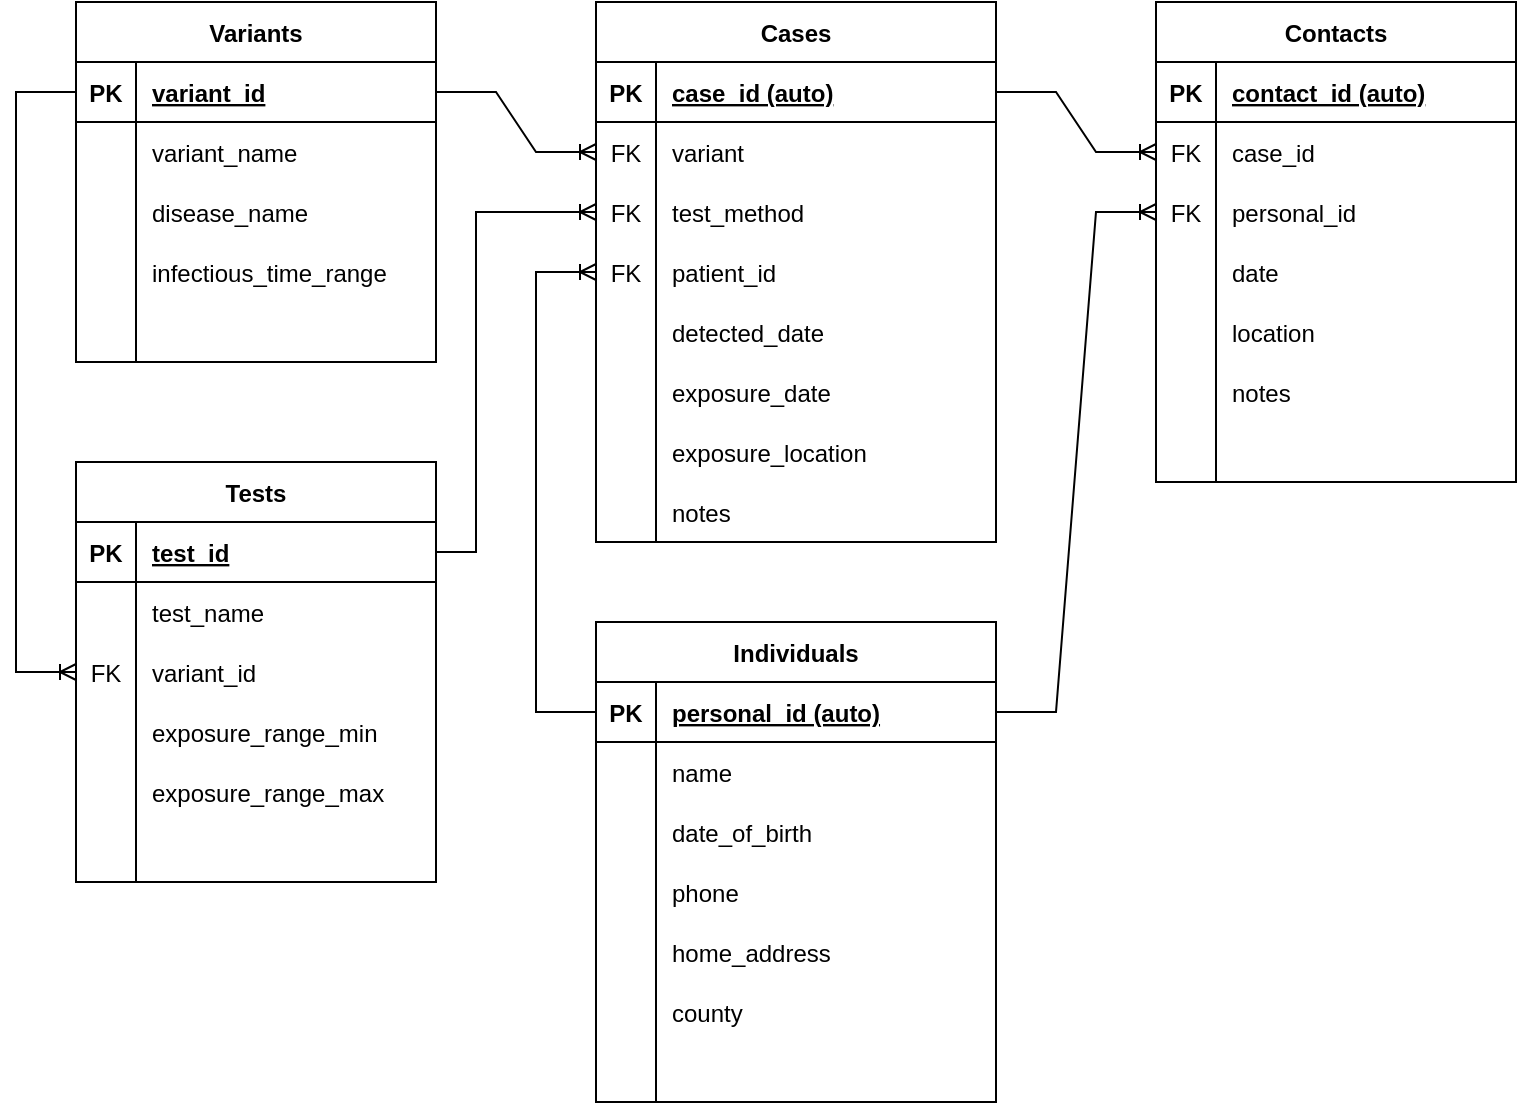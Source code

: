 <mxfile version="17.4.6" type="device"><diagram id="R2lEEEUBdFMjLlhIrx00" name="Page-1"><mxGraphModel dx="919" dy="1354" grid="1" gridSize="10" guides="1" tooltips="1" connect="1" arrows="1" fold="1" page="1" pageScale="1" pageWidth="850" pageHeight="1100" background="#FFFFFF" math="0" shadow="0" extFonts="Permanent Marker^https://fonts.googleapis.com/css?family=Permanent+Marker"><root><mxCell id="0"/><mxCell id="1" parent="0"/><mxCell id="CwUSUDPmSPgdfW9Sj2XW-3" value="Variants" style="shape=table;startSize=30;container=1;collapsible=1;childLayout=tableLayout;fixedRows=1;rowLines=0;fontStyle=1;align=center;resizeLast=1;" vertex="1" parent="1"><mxGeometry x="60" y="160" width="180" height="180" as="geometry"/></mxCell><mxCell id="CwUSUDPmSPgdfW9Sj2XW-4" value="" style="shape=tableRow;horizontal=0;startSize=0;swimlaneHead=0;swimlaneBody=0;fillColor=none;collapsible=0;dropTarget=0;points=[[0,0.5],[1,0.5]];portConstraint=eastwest;top=0;left=0;right=0;bottom=1;" vertex="1" parent="CwUSUDPmSPgdfW9Sj2XW-3"><mxGeometry y="30" width="180" height="30" as="geometry"/></mxCell><mxCell id="CwUSUDPmSPgdfW9Sj2XW-5" value="PK" style="shape=partialRectangle;connectable=0;fillColor=none;top=0;left=0;bottom=0;right=0;fontStyle=1;overflow=hidden;" vertex="1" parent="CwUSUDPmSPgdfW9Sj2XW-4"><mxGeometry width="30" height="30" as="geometry"><mxRectangle width="30" height="30" as="alternateBounds"/></mxGeometry></mxCell><mxCell id="CwUSUDPmSPgdfW9Sj2XW-6" value="variant_id" style="shape=partialRectangle;connectable=0;fillColor=none;top=0;left=0;bottom=0;right=0;align=left;spacingLeft=6;fontStyle=5;overflow=hidden;" vertex="1" parent="CwUSUDPmSPgdfW9Sj2XW-4"><mxGeometry x="30" width="150" height="30" as="geometry"><mxRectangle width="150" height="30" as="alternateBounds"/></mxGeometry></mxCell><mxCell id="CwUSUDPmSPgdfW9Sj2XW-7" value="" style="shape=tableRow;horizontal=0;startSize=0;swimlaneHead=0;swimlaneBody=0;fillColor=none;collapsible=0;dropTarget=0;points=[[0,0.5],[1,0.5]];portConstraint=eastwest;top=0;left=0;right=0;bottom=0;" vertex="1" parent="CwUSUDPmSPgdfW9Sj2XW-3"><mxGeometry y="60" width="180" height="30" as="geometry"/></mxCell><mxCell id="CwUSUDPmSPgdfW9Sj2XW-8" value="" style="shape=partialRectangle;connectable=0;fillColor=none;top=0;left=0;bottom=0;right=0;editable=1;overflow=hidden;" vertex="1" parent="CwUSUDPmSPgdfW9Sj2XW-7"><mxGeometry width="30" height="30" as="geometry"><mxRectangle width="30" height="30" as="alternateBounds"/></mxGeometry></mxCell><mxCell id="CwUSUDPmSPgdfW9Sj2XW-9" value="variant_name" style="shape=partialRectangle;connectable=0;fillColor=none;top=0;left=0;bottom=0;right=0;align=left;spacingLeft=6;overflow=hidden;" vertex="1" parent="CwUSUDPmSPgdfW9Sj2XW-7"><mxGeometry x="30" width="150" height="30" as="geometry"><mxRectangle width="150" height="30" as="alternateBounds"/></mxGeometry></mxCell><mxCell id="CwUSUDPmSPgdfW9Sj2XW-10" value="" style="shape=tableRow;horizontal=0;startSize=0;swimlaneHead=0;swimlaneBody=0;fillColor=none;collapsible=0;dropTarget=0;points=[[0,0.5],[1,0.5]];portConstraint=eastwest;top=0;left=0;right=0;bottom=0;" vertex="1" parent="CwUSUDPmSPgdfW9Sj2XW-3"><mxGeometry y="90" width="180" height="30" as="geometry"/></mxCell><mxCell id="CwUSUDPmSPgdfW9Sj2XW-11" value="" style="shape=partialRectangle;connectable=0;fillColor=none;top=0;left=0;bottom=0;right=0;editable=1;overflow=hidden;" vertex="1" parent="CwUSUDPmSPgdfW9Sj2XW-10"><mxGeometry width="30" height="30" as="geometry"><mxRectangle width="30" height="30" as="alternateBounds"/></mxGeometry></mxCell><mxCell id="CwUSUDPmSPgdfW9Sj2XW-12" value="disease_name" style="shape=partialRectangle;connectable=0;fillColor=none;top=0;left=0;bottom=0;right=0;align=left;spacingLeft=6;overflow=hidden;" vertex="1" parent="CwUSUDPmSPgdfW9Sj2XW-10"><mxGeometry x="30" width="150" height="30" as="geometry"><mxRectangle width="150" height="30" as="alternateBounds"/></mxGeometry></mxCell><mxCell id="CwUSUDPmSPgdfW9Sj2XW-13" value="" style="shape=tableRow;horizontal=0;startSize=0;swimlaneHead=0;swimlaneBody=0;fillColor=none;collapsible=0;dropTarget=0;points=[[0,0.5],[1,0.5]];portConstraint=eastwest;top=0;left=0;right=0;bottom=0;" vertex="1" parent="CwUSUDPmSPgdfW9Sj2XW-3"><mxGeometry y="120" width="180" height="30" as="geometry"/></mxCell><mxCell id="CwUSUDPmSPgdfW9Sj2XW-14" value="" style="shape=partialRectangle;connectable=0;fillColor=none;top=0;left=0;bottom=0;right=0;editable=1;overflow=hidden;" vertex="1" parent="CwUSUDPmSPgdfW9Sj2XW-13"><mxGeometry width="30" height="30" as="geometry"><mxRectangle width="30" height="30" as="alternateBounds"/></mxGeometry></mxCell><mxCell id="CwUSUDPmSPgdfW9Sj2XW-15" value="infectious_time_range" style="shape=partialRectangle;connectable=0;fillColor=none;top=0;left=0;bottom=0;right=0;align=left;spacingLeft=6;overflow=hidden;" vertex="1" parent="CwUSUDPmSPgdfW9Sj2XW-13"><mxGeometry x="30" width="150" height="30" as="geometry"><mxRectangle width="150" height="30" as="alternateBounds"/></mxGeometry></mxCell><mxCell id="CwUSUDPmSPgdfW9Sj2XW-19" style="shape=tableRow;horizontal=0;startSize=0;swimlaneHead=0;swimlaneBody=0;fillColor=none;collapsible=0;dropTarget=0;points=[[0,0.5],[1,0.5]];portConstraint=eastwest;top=0;left=0;right=0;bottom=0;" vertex="1" parent="CwUSUDPmSPgdfW9Sj2XW-3"><mxGeometry y="150" width="180" height="30" as="geometry"/></mxCell><mxCell id="CwUSUDPmSPgdfW9Sj2XW-20" style="shape=partialRectangle;connectable=0;fillColor=none;top=0;left=0;bottom=0;right=0;editable=1;overflow=hidden;" vertex="1" parent="CwUSUDPmSPgdfW9Sj2XW-19"><mxGeometry width="30" height="30" as="geometry"><mxRectangle width="30" height="30" as="alternateBounds"/></mxGeometry></mxCell><mxCell id="CwUSUDPmSPgdfW9Sj2XW-21" style="shape=partialRectangle;connectable=0;fillColor=none;top=0;left=0;bottom=0;right=0;align=left;spacingLeft=6;overflow=hidden;" vertex="1" parent="CwUSUDPmSPgdfW9Sj2XW-19"><mxGeometry x="30" width="150" height="30" as="geometry"><mxRectangle width="150" height="30" as="alternateBounds"/></mxGeometry></mxCell><mxCell id="CwUSUDPmSPgdfW9Sj2XW-22" value="Tests" style="shape=table;startSize=30;container=1;collapsible=1;childLayout=tableLayout;fixedRows=1;rowLines=0;fontStyle=1;align=center;resizeLast=1;" vertex="1" parent="1"><mxGeometry x="60" y="390" width="180" height="210" as="geometry"/></mxCell><mxCell id="CwUSUDPmSPgdfW9Sj2XW-23" value="" style="shape=tableRow;horizontal=0;startSize=0;swimlaneHead=0;swimlaneBody=0;fillColor=none;collapsible=0;dropTarget=0;points=[[0,0.5],[1,0.5]];portConstraint=eastwest;top=0;left=0;right=0;bottom=1;" vertex="1" parent="CwUSUDPmSPgdfW9Sj2XW-22"><mxGeometry y="30" width="180" height="30" as="geometry"/></mxCell><mxCell id="CwUSUDPmSPgdfW9Sj2XW-24" value="PK" style="shape=partialRectangle;connectable=0;fillColor=none;top=0;left=0;bottom=0;right=0;fontStyle=1;overflow=hidden;" vertex="1" parent="CwUSUDPmSPgdfW9Sj2XW-23"><mxGeometry width="30" height="30" as="geometry"><mxRectangle width="30" height="30" as="alternateBounds"/></mxGeometry></mxCell><mxCell id="CwUSUDPmSPgdfW9Sj2XW-25" value="test_id" style="shape=partialRectangle;connectable=0;fillColor=none;top=0;left=0;bottom=0;right=0;align=left;spacingLeft=6;fontStyle=5;overflow=hidden;" vertex="1" parent="CwUSUDPmSPgdfW9Sj2XW-23"><mxGeometry x="30" width="150" height="30" as="geometry"><mxRectangle width="150" height="30" as="alternateBounds"/></mxGeometry></mxCell><mxCell id="CwUSUDPmSPgdfW9Sj2XW-26" value="" style="shape=tableRow;horizontal=0;startSize=0;swimlaneHead=0;swimlaneBody=0;fillColor=none;collapsible=0;dropTarget=0;points=[[0,0.5],[1,0.5]];portConstraint=eastwest;top=0;left=0;right=0;bottom=0;" vertex="1" parent="CwUSUDPmSPgdfW9Sj2XW-22"><mxGeometry y="60" width="180" height="30" as="geometry"/></mxCell><mxCell id="CwUSUDPmSPgdfW9Sj2XW-27" value="" style="shape=partialRectangle;connectable=0;fillColor=none;top=0;left=0;bottom=0;right=0;editable=1;overflow=hidden;" vertex="1" parent="CwUSUDPmSPgdfW9Sj2XW-26"><mxGeometry width="30" height="30" as="geometry"><mxRectangle width="30" height="30" as="alternateBounds"/></mxGeometry></mxCell><mxCell id="CwUSUDPmSPgdfW9Sj2XW-28" value="test_name" style="shape=partialRectangle;connectable=0;fillColor=none;top=0;left=0;bottom=0;right=0;align=left;spacingLeft=6;overflow=hidden;" vertex="1" parent="CwUSUDPmSPgdfW9Sj2XW-26"><mxGeometry x="30" width="150" height="30" as="geometry"><mxRectangle width="150" height="30" as="alternateBounds"/></mxGeometry></mxCell><mxCell id="CwUSUDPmSPgdfW9Sj2XW-29" value="" style="shape=tableRow;horizontal=0;startSize=0;swimlaneHead=0;swimlaneBody=0;fillColor=none;collapsible=0;dropTarget=0;points=[[0,0.5],[1,0.5]];portConstraint=eastwest;top=0;left=0;right=0;bottom=0;" vertex="1" parent="CwUSUDPmSPgdfW9Sj2XW-22"><mxGeometry y="90" width="180" height="30" as="geometry"/></mxCell><mxCell id="CwUSUDPmSPgdfW9Sj2XW-30" value="FK" style="shape=partialRectangle;connectable=0;fillColor=none;top=0;left=0;bottom=0;right=0;editable=1;overflow=hidden;" vertex="1" parent="CwUSUDPmSPgdfW9Sj2XW-29"><mxGeometry width="30" height="30" as="geometry"><mxRectangle width="30" height="30" as="alternateBounds"/></mxGeometry></mxCell><mxCell id="CwUSUDPmSPgdfW9Sj2XW-31" value="variant_id" style="shape=partialRectangle;connectable=0;fillColor=none;top=0;left=0;bottom=0;right=0;align=left;spacingLeft=6;overflow=hidden;" vertex="1" parent="CwUSUDPmSPgdfW9Sj2XW-29"><mxGeometry x="30" width="150" height="30" as="geometry"><mxRectangle width="150" height="30" as="alternateBounds"/></mxGeometry></mxCell><mxCell id="CwUSUDPmSPgdfW9Sj2XW-32" value="" style="shape=tableRow;horizontal=0;startSize=0;swimlaneHead=0;swimlaneBody=0;fillColor=none;collapsible=0;dropTarget=0;points=[[0,0.5],[1,0.5]];portConstraint=eastwest;top=0;left=0;right=0;bottom=0;" vertex="1" parent="CwUSUDPmSPgdfW9Sj2XW-22"><mxGeometry y="120" width="180" height="30" as="geometry"/></mxCell><mxCell id="CwUSUDPmSPgdfW9Sj2XW-33" value="" style="shape=partialRectangle;connectable=0;fillColor=none;top=0;left=0;bottom=0;right=0;editable=1;overflow=hidden;" vertex="1" parent="CwUSUDPmSPgdfW9Sj2XW-32"><mxGeometry width="30" height="30" as="geometry"><mxRectangle width="30" height="30" as="alternateBounds"/></mxGeometry></mxCell><mxCell id="CwUSUDPmSPgdfW9Sj2XW-34" value="exposure_range_min" style="shape=partialRectangle;connectable=0;fillColor=none;top=0;left=0;bottom=0;right=0;align=left;spacingLeft=6;overflow=hidden;" vertex="1" parent="CwUSUDPmSPgdfW9Sj2XW-32"><mxGeometry x="30" width="150" height="30" as="geometry"><mxRectangle width="150" height="30" as="alternateBounds"/></mxGeometry></mxCell><mxCell id="CwUSUDPmSPgdfW9Sj2XW-38" style="shape=tableRow;horizontal=0;startSize=0;swimlaneHead=0;swimlaneBody=0;fillColor=none;collapsible=0;dropTarget=0;points=[[0,0.5],[1,0.5]];portConstraint=eastwest;top=0;left=0;right=0;bottom=0;" vertex="1" parent="CwUSUDPmSPgdfW9Sj2XW-22"><mxGeometry y="150" width="180" height="30" as="geometry"/></mxCell><mxCell id="CwUSUDPmSPgdfW9Sj2XW-39" style="shape=partialRectangle;connectable=0;fillColor=none;top=0;left=0;bottom=0;right=0;editable=1;overflow=hidden;" vertex="1" parent="CwUSUDPmSPgdfW9Sj2XW-38"><mxGeometry width="30" height="30" as="geometry"><mxRectangle width="30" height="30" as="alternateBounds"/></mxGeometry></mxCell><mxCell id="CwUSUDPmSPgdfW9Sj2XW-40" value="exposure_range_max" style="shape=partialRectangle;connectable=0;fillColor=none;top=0;left=0;bottom=0;right=0;align=left;spacingLeft=6;overflow=hidden;" vertex="1" parent="CwUSUDPmSPgdfW9Sj2XW-38"><mxGeometry x="30" width="150" height="30" as="geometry"><mxRectangle width="150" height="30" as="alternateBounds"/></mxGeometry></mxCell><mxCell id="CwUSUDPmSPgdfW9Sj2XW-35" style="shape=tableRow;horizontal=0;startSize=0;swimlaneHead=0;swimlaneBody=0;fillColor=none;collapsible=0;dropTarget=0;points=[[0,0.5],[1,0.5]];portConstraint=eastwest;top=0;left=0;right=0;bottom=0;" vertex="1" parent="CwUSUDPmSPgdfW9Sj2XW-22"><mxGeometry y="180" width="180" height="30" as="geometry"/></mxCell><mxCell id="CwUSUDPmSPgdfW9Sj2XW-36" style="shape=partialRectangle;connectable=0;fillColor=none;top=0;left=0;bottom=0;right=0;editable=1;overflow=hidden;" vertex="1" parent="CwUSUDPmSPgdfW9Sj2XW-35"><mxGeometry width="30" height="30" as="geometry"><mxRectangle width="30" height="30" as="alternateBounds"/></mxGeometry></mxCell><mxCell id="CwUSUDPmSPgdfW9Sj2XW-37" style="shape=partialRectangle;connectable=0;fillColor=none;top=0;left=0;bottom=0;right=0;align=left;spacingLeft=6;overflow=hidden;" vertex="1" parent="CwUSUDPmSPgdfW9Sj2XW-35"><mxGeometry x="30" width="150" height="30" as="geometry"><mxRectangle width="150" height="30" as="alternateBounds"/></mxGeometry></mxCell><mxCell id="CwUSUDPmSPgdfW9Sj2XW-41" value="Cases" style="shape=table;startSize=30;container=1;collapsible=1;childLayout=tableLayout;fixedRows=1;rowLines=0;fontStyle=1;align=center;resizeLast=1;" vertex="1" parent="1"><mxGeometry x="320" y="160" width="200" height="270" as="geometry"/></mxCell><mxCell id="CwUSUDPmSPgdfW9Sj2XW-42" value="" style="shape=tableRow;horizontal=0;startSize=0;swimlaneHead=0;swimlaneBody=0;fillColor=none;collapsible=0;dropTarget=0;points=[[0,0.5],[1,0.5]];portConstraint=eastwest;top=0;left=0;right=0;bottom=1;" vertex="1" parent="CwUSUDPmSPgdfW9Sj2XW-41"><mxGeometry y="30" width="200" height="30" as="geometry"/></mxCell><mxCell id="CwUSUDPmSPgdfW9Sj2XW-43" value="PK" style="shape=partialRectangle;connectable=0;fillColor=none;top=0;left=0;bottom=0;right=0;fontStyle=1;overflow=hidden;" vertex="1" parent="CwUSUDPmSPgdfW9Sj2XW-42"><mxGeometry width="30" height="30" as="geometry"><mxRectangle width="30" height="30" as="alternateBounds"/></mxGeometry></mxCell><mxCell id="CwUSUDPmSPgdfW9Sj2XW-44" value="case_id (auto)" style="shape=partialRectangle;connectable=0;fillColor=none;top=0;left=0;bottom=0;right=0;align=left;spacingLeft=6;fontStyle=5;overflow=hidden;" vertex="1" parent="CwUSUDPmSPgdfW9Sj2XW-42"><mxGeometry x="30" width="170" height="30" as="geometry"><mxRectangle width="170" height="30" as="alternateBounds"/></mxGeometry></mxCell><mxCell id="CwUSUDPmSPgdfW9Sj2XW-45" value="" style="shape=tableRow;horizontal=0;startSize=0;swimlaneHead=0;swimlaneBody=0;fillColor=none;collapsible=0;dropTarget=0;points=[[0,0.5],[1,0.5]];portConstraint=eastwest;top=0;left=0;right=0;bottom=0;" vertex="1" parent="CwUSUDPmSPgdfW9Sj2XW-41"><mxGeometry y="60" width="200" height="30" as="geometry"/></mxCell><mxCell id="CwUSUDPmSPgdfW9Sj2XW-46" value="FK" style="shape=partialRectangle;connectable=0;fillColor=none;top=0;left=0;bottom=0;right=0;editable=1;overflow=hidden;" vertex="1" parent="CwUSUDPmSPgdfW9Sj2XW-45"><mxGeometry width="30" height="30" as="geometry"><mxRectangle width="30" height="30" as="alternateBounds"/></mxGeometry></mxCell><mxCell id="CwUSUDPmSPgdfW9Sj2XW-47" value="variant" style="shape=partialRectangle;connectable=0;fillColor=none;top=0;left=0;bottom=0;right=0;align=left;spacingLeft=6;overflow=hidden;" vertex="1" parent="CwUSUDPmSPgdfW9Sj2XW-45"><mxGeometry x="30" width="170" height="30" as="geometry"><mxRectangle width="170" height="30" as="alternateBounds"/></mxGeometry></mxCell><mxCell id="CwUSUDPmSPgdfW9Sj2XW-48" value="" style="shape=tableRow;horizontal=0;startSize=0;swimlaneHead=0;swimlaneBody=0;fillColor=none;collapsible=0;dropTarget=0;points=[[0,0.5],[1,0.5]];portConstraint=eastwest;top=0;left=0;right=0;bottom=0;" vertex="1" parent="CwUSUDPmSPgdfW9Sj2XW-41"><mxGeometry y="90" width="200" height="30" as="geometry"/></mxCell><mxCell id="CwUSUDPmSPgdfW9Sj2XW-49" value="FK" style="shape=partialRectangle;connectable=0;fillColor=none;top=0;left=0;bottom=0;right=0;editable=1;overflow=hidden;" vertex="1" parent="CwUSUDPmSPgdfW9Sj2XW-48"><mxGeometry width="30" height="30" as="geometry"><mxRectangle width="30" height="30" as="alternateBounds"/></mxGeometry></mxCell><mxCell id="CwUSUDPmSPgdfW9Sj2XW-50" value="test_method" style="shape=partialRectangle;connectable=0;fillColor=none;top=0;left=0;bottom=0;right=0;align=left;spacingLeft=6;overflow=hidden;" vertex="1" parent="CwUSUDPmSPgdfW9Sj2XW-48"><mxGeometry x="30" width="170" height="30" as="geometry"><mxRectangle width="170" height="30" as="alternateBounds"/></mxGeometry></mxCell><mxCell id="CwUSUDPmSPgdfW9Sj2XW-51" value="" style="shape=tableRow;horizontal=0;startSize=0;swimlaneHead=0;swimlaneBody=0;fillColor=none;collapsible=0;dropTarget=0;points=[[0,0.5],[1,0.5]];portConstraint=eastwest;top=0;left=0;right=0;bottom=0;" vertex="1" parent="CwUSUDPmSPgdfW9Sj2XW-41"><mxGeometry y="120" width="200" height="30" as="geometry"/></mxCell><mxCell id="CwUSUDPmSPgdfW9Sj2XW-52" value="FK" style="shape=partialRectangle;connectable=0;fillColor=none;top=0;left=0;bottom=0;right=0;editable=1;overflow=hidden;" vertex="1" parent="CwUSUDPmSPgdfW9Sj2XW-51"><mxGeometry width="30" height="30" as="geometry"><mxRectangle width="30" height="30" as="alternateBounds"/></mxGeometry></mxCell><mxCell id="CwUSUDPmSPgdfW9Sj2XW-53" value="patient_id" style="shape=partialRectangle;connectable=0;fillColor=none;top=0;left=0;bottom=0;right=0;align=left;spacingLeft=6;overflow=hidden;" vertex="1" parent="CwUSUDPmSPgdfW9Sj2XW-51"><mxGeometry x="30" width="170" height="30" as="geometry"><mxRectangle width="170" height="30" as="alternateBounds"/></mxGeometry></mxCell><mxCell id="CwUSUDPmSPgdfW9Sj2XW-69" style="shape=tableRow;horizontal=0;startSize=0;swimlaneHead=0;swimlaneBody=0;fillColor=none;collapsible=0;dropTarget=0;points=[[0,0.5],[1,0.5]];portConstraint=eastwest;top=0;left=0;right=0;bottom=0;" vertex="1" parent="CwUSUDPmSPgdfW9Sj2XW-41"><mxGeometry y="150" width="200" height="30" as="geometry"/></mxCell><mxCell id="CwUSUDPmSPgdfW9Sj2XW-70" style="shape=partialRectangle;connectable=0;fillColor=none;top=0;left=0;bottom=0;right=0;editable=1;overflow=hidden;" vertex="1" parent="CwUSUDPmSPgdfW9Sj2XW-69"><mxGeometry width="30" height="30" as="geometry"><mxRectangle width="30" height="30" as="alternateBounds"/></mxGeometry></mxCell><mxCell id="CwUSUDPmSPgdfW9Sj2XW-71" value="detected_date" style="shape=partialRectangle;connectable=0;fillColor=none;top=0;left=0;bottom=0;right=0;align=left;spacingLeft=6;overflow=hidden;" vertex="1" parent="CwUSUDPmSPgdfW9Sj2XW-69"><mxGeometry x="30" width="170" height="30" as="geometry"><mxRectangle width="170" height="30" as="alternateBounds"/></mxGeometry></mxCell><mxCell id="CwUSUDPmSPgdfW9Sj2XW-66" style="shape=tableRow;horizontal=0;startSize=0;swimlaneHead=0;swimlaneBody=0;fillColor=none;collapsible=0;dropTarget=0;points=[[0,0.5],[1,0.5]];portConstraint=eastwest;top=0;left=0;right=0;bottom=0;" vertex="1" parent="CwUSUDPmSPgdfW9Sj2XW-41"><mxGeometry y="180" width="200" height="30" as="geometry"/></mxCell><mxCell id="CwUSUDPmSPgdfW9Sj2XW-67" style="shape=partialRectangle;connectable=0;fillColor=none;top=0;left=0;bottom=0;right=0;editable=1;overflow=hidden;" vertex="1" parent="CwUSUDPmSPgdfW9Sj2XW-66"><mxGeometry width="30" height="30" as="geometry"><mxRectangle width="30" height="30" as="alternateBounds"/></mxGeometry></mxCell><mxCell id="CwUSUDPmSPgdfW9Sj2XW-68" value="exposure_date" style="shape=partialRectangle;connectable=0;fillColor=none;top=0;left=0;bottom=0;right=0;align=left;spacingLeft=6;overflow=hidden;" vertex="1" parent="CwUSUDPmSPgdfW9Sj2XW-66"><mxGeometry x="30" width="170" height="30" as="geometry"><mxRectangle width="170" height="30" as="alternateBounds"/></mxGeometry></mxCell><mxCell id="CwUSUDPmSPgdfW9Sj2XW-63" style="shape=tableRow;horizontal=0;startSize=0;swimlaneHead=0;swimlaneBody=0;fillColor=none;collapsible=0;dropTarget=0;points=[[0,0.5],[1,0.5]];portConstraint=eastwest;top=0;left=0;right=0;bottom=0;" vertex="1" parent="CwUSUDPmSPgdfW9Sj2XW-41"><mxGeometry y="210" width="200" height="30" as="geometry"/></mxCell><mxCell id="CwUSUDPmSPgdfW9Sj2XW-64" style="shape=partialRectangle;connectable=0;fillColor=none;top=0;left=0;bottom=0;right=0;editable=1;overflow=hidden;" vertex="1" parent="CwUSUDPmSPgdfW9Sj2XW-63"><mxGeometry width="30" height="30" as="geometry"><mxRectangle width="30" height="30" as="alternateBounds"/></mxGeometry></mxCell><mxCell id="CwUSUDPmSPgdfW9Sj2XW-65" value="exposure_location" style="shape=partialRectangle;connectable=0;fillColor=none;top=0;left=0;bottom=0;right=0;align=left;spacingLeft=6;overflow=hidden;" vertex="1" parent="CwUSUDPmSPgdfW9Sj2XW-63"><mxGeometry x="30" width="170" height="30" as="geometry"><mxRectangle width="170" height="30" as="alternateBounds"/></mxGeometry></mxCell><mxCell id="CwUSUDPmSPgdfW9Sj2XW-60" style="shape=tableRow;horizontal=0;startSize=0;swimlaneHead=0;swimlaneBody=0;fillColor=none;collapsible=0;dropTarget=0;points=[[0,0.5],[1,0.5]];portConstraint=eastwest;top=0;left=0;right=0;bottom=0;" vertex="1" parent="CwUSUDPmSPgdfW9Sj2XW-41"><mxGeometry y="240" width="200" height="30" as="geometry"/></mxCell><mxCell id="CwUSUDPmSPgdfW9Sj2XW-61" style="shape=partialRectangle;connectable=0;fillColor=none;top=0;left=0;bottom=0;right=0;editable=1;overflow=hidden;" vertex="1" parent="CwUSUDPmSPgdfW9Sj2XW-60"><mxGeometry width="30" height="30" as="geometry"><mxRectangle width="30" height="30" as="alternateBounds"/></mxGeometry></mxCell><mxCell id="CwUSUDPmSPgdfW9Sj2XW-62" value="notes" style="shape=partialRectangle;connectable=0;fillColor=none;top=0;left=0;bottom=0;right=0;align=left;spacingLeft=6;overflow=hidden;" vertex="1" parent="CwUSUDPmSPgdfW9Sj2XW-60"><mxGeometry x="30" width="170" height="30" as="geometry"><mxRectangle width="170" height="30" as="alternateBounds"/></mxGeometry></mxCell><mxCell id="CwUSUDPmSPgdfW9Sj2XW-85" value="Individuals" style="shape=table;startSize=30;container=1;collapsible=1;childLayout=tableLayout;fixedRows=1;rowLines=0;fontStyle=1;align=center;resizeLast=1;" vertex="1" parent="1"><mxGeometry x="320" y="470" width="200" height="240" as="geometry"/></mxCell><mxCell id="CwUSUDPmSPgdfW9Sj2XW-86" value="" style="shape=tableRow;horizontal=0;startSize=0;swimlaneHead=0;swimlaneBody=0;fillColor=none;collapsible=0;dropTarget=0;points=[[0,0.5],[1,0.5]];portConstraint=eastwest;top=0;left=0;right=0;bottom=1;" vertex="1" parent="CwUSUDPmSPgdfW9Sj2XW-85"><mxGeometry y="30" width="200" height="30" as="geometry"/></mxCell><mxCell id="CwUSUDPmSPgdfW9Sj2XW-87" value="PK" style="shape=partialRectangle;connectable=0;fillColor=none;top=0;left=0;bottom=0;right=0;fontStyle=1;overflow=hidden;" vertex="1" parent="CwUSUDPmSPgdfW9Sj2XW-86"><mxGeometry width="30" height="30" as="geometry"><mxRectangle width="30" height="30" as="alternateBounds"/></mxGeometry></mxCell><mxCell id="CwUSUDPmSPgdfW9Sj2XW-88" value="personal_id (auto)" style="shape=partialRectangle;connectable=0;fillColor=none;top=0;left=0;bottom=0;right=0;align=left;spacingLeft=6;fontStyle=5;overflow=hidden;" vertex="1" parent="CwUSUDPmSPgdfW9Sj2XW-86"><mxGeometry x="30" width="170" height="30" as="geometry"><mxRectangle width="170" height="30" as="alternateBounds"/></mxGeometry></mxCell><mxCell id="CwUSUDPmSPgdfW9Sj2XW-89" value="" style="shape=tableRow;horizontal=0;startSize=0;swimlaneHead=0;swimlaneBody=0;fillColor=none;collapsible=0;dropTarget=0;points=[[0,0.5],[1,0.5]];portConstraint=eastwest;top=0;left=0;right=0;bottom=0;" vertex="1" parent="CwUSUDPmSPgdfW9Sj2XW-85"><mxGeometry y="60" width="200" height="30" as="geometry"/></mxCell><mxCell id="CwUSUDPmSPgdfW9Sj2XW-90" value="" style="shape=partialRectangle;connectable=0;fillColor=none;top=0;left=0;bottom=0;right=0;editable=1;overflow=hidden;" vertex="1" parent="CwUSUDPmSPgdfW9Sj2XW-89"><mxGeometry width="30" height="30" as="geometry"><mxRectangle width="30" height="30" as="alternateBounds"/></mxGeometry></mxCell><mxCell id="CwUSUDPmSPgdfW9Sj2XW-91" value="name" style="shape=partialRectangle;connectable=0;fillColor=none;top=0;left=0;bottom=0;right=0;align=left;spacingLeft=6;overflow=hidden;" vertex="1" parent="CwUSUDPmSPgdfW9Sj2XW-89"><mxGeometry x="30" width="170" height="30" as="geometry"><mxRectangle width="170" height="30" as="alternateBounds"/></mxGeometry></mxCell><mxCell id="CwUSUDPmSPgdfW9Sj2XW-92" value="" style="shape=tableRow;horizontal=0;startSize=0;swimlaneHead=0;swimlaneBody=0;fillColor=none;collapsible=0;dropTarget=0;points=[[0,0.5],[1,0.5]];portConstraint=eastwest;top=0;left=0;right=0;bottom=0;" vertex="1" parent="CwUSUDPmSPgdfW9Sj2XW-85"><mxGeometry y="90" width="200" height="30" as="geometry"/></mxCell><mxCell id="CwUSUDPmSPgdfW9Sj2XW-93" value="" style="shape=partialRectangle;connectable=0;fillColor=none;top=0;left=0;bottom=0;right=0;editable=1;overflow=hidden;" vertex="1" parent="CwUSUDPmSPgdfW9Sj2XW-92"><mxGeometry width="30" height="30" as="geometry"><mxRectangle width="30" height="30" as="alternateBounds"/></mxGeometry></mxCell><mxCell id="CwUSUDPmSPgdfW9Sj2XW-94" value="date_of_birth" style="shape=partialRectangle;connectable=0;fillColor=none;top=0;left=0;bottom=0;right=0;align=left;spacingLeft=6;overflow=hidden;" vertex="1" parent="CwUSUDPmSPgdfW9Sj2XW-92"><mxGeometry x="30" width="170" height="30" as="geometry"><mxRectangle width="170" height="30" as="alternateBounds"/></mxGeometry></mxCell><mxCell id="CwUSUDPmSPgdfW9Sj2XW-95" value="" style="shape=tableRow;horizontal=0;startSize=0;swimlaneHead=0;swimlaneBody=0;fillColor=none;collapsible=0;dropTarget=0;points=[[0,0.5],[1,0.5]];portConstraint=eastwest;top=0;left=0;right=0;bottom=0;" vertex="1" parent="CwUSUDPmSPgdfW9Sj2XW-85"><mxGeometry y="120" width="200" height="30" as="geometry"/></mxCell><mxCell id="CwUSUDPmSPgdfW9Sj2XW-96" value="" style="shape=partialRectangle;connectable=0;fillColor=none;top=0;left=0;bottom=0;right=0;editable=1;overflow=hidden;" vertex="1" parent="CwUSUDPmSPgdfW9Sj2XW-95"><mxGeometry width="30" height="30" as="geometry"><mxRectangle width="30" height="30" as="alternateBounds"/></mxGeometry></mxCell><mxCell id="CwUSUDPmSPgdfW9Sj2XW-97" value="phone" style="shape=partialRectangle;connectable=0;fillColor=none;top=0;left=0;bottom=0;right=0;align=left;spacingLeft=6;overflow=hidden;" vertex="1" parent="CwUSUDPmSPgdfW9Sj2XW-95"><mxGeometry x="30" width="170" height="30" as="geometry"><mxRectangle width="170" height="30" as="alternateBounds"/></mxGeometry></mxCell><mxCell id="CwUSUDPmSPgdfW9Sj2XW-117" style="shape=tableRow;horizontal=0;startSize=0;swimlaneHead=0;swimlaneBody=0;fillColor=none;collapsible=0;dropTarget=0;points=[[0,0.5],[1,0.5]];portConstraint=eastwest;top=0;left=0;right=0;bottom=0;" vertex="1" parent="CwUSUDPmSPgdfW9Sj2XW-85"><mxGeometry y="150" width="200" height="30" as="geometry"/></mxCell><mxCell id="CwUSUDPmSPgdfW9Sj2XW-118" style="shape=partialRectangle;connectable=0;fillColor=none;top=0;left=0;bottom=0;right=0;editable=1;overflow=hidden;" vertex="1" parent="CwUSUDPmSPgdfW9Sj2XW-117"><mxGeometry width="30" height="30" as="geometry"><mxRectangle width="30" height="30" as="alternateBounds"/></mxGeometry></mxCell><mxCell id="CwUSUDPmSPgdfW9Sj2XW-119" value="home_address" style="shape=partialRectangle;connectable=0;fillColor=none;top=0;left=0;bottom=0;right=0;align=left;spacingLeft=6;overflow=hidden;" vertex="1" parent="CwUSUDPmSPgdfW9Sj2XW-117"><mxGeometry x="30" width="170" height="30" as="geometry"><mxRectangle width="170" height="30" as="alternateBounds"/></mxGeometry></mxCell><mxCell id="CwUSUDPmSPgdfW9Sj2XW-114" style="shape=tableRow;horizontal=0;startSize=0;swimlaneHead=0;swimlaneBody=0;fillColor=none;collapsible=0;dropTarget=0;points=[[0,0.5],[1,0.5]];portConstraint=eastwest;top=0;left=0;right=0;bottom=0;" vertex="1" parent="CwUSUDPmSPgdfW9Sj2XW-85"><mxGeometry y="180" width="200" height="30" as="geometry"/></mxCell><mxCell id="CwUSUDPmSPgdfW9Sj2XW-115" style="shape=partialRectangle;connectable=0;fillColor=none;top=0;left=0;bottom=0;right=0;editable=1;overflow=hidden;" vertex="1" parent="CwUSUDPmSPgdfW9Sj2XW-114"><mxGeometry width="30" height="30" as="geometry"><mxRectangle width="30" height="30" as="alternateBounds"/></mxGeometry></mxCell><mxCell id="CwUSUDPmSPgdfW9Sj2XW-116" value="county" style="shape=partialRectangle;connectable=0;fillColor=none;top=0;left=0;bottom=0;right=0;align=left;spacingLeft=6;overflow=hidden;" vertex="1" parent="CwUSUDPmSPgdfW9Sj2XW-114"><mxGeometry x="30" width="170" height="30" as="geometry"><mxRectangle width="170" height="30" as="alternateBounds"/></mxGeometry></mxCell><mxCell id="CwUSUDPmSPgdfW9Sj2XW-111" style="shape=tableRow;horizontal=0;startSize=0;swimlaneHead=0;swimlaneBody=0;fillColor=none;collapsible=0;dropTarget=0;points=[[0,0.5],[1,0.5]];portConstraint=eastwest;top=0;left=0;right=0;bottom=0;" vertex="1" parent="CwUSUDPmSPgdfW9Sj2XW-85"><mxGeometry y="210" width="200" height="30" as="geometry"/></mxCell><mxCell id="CwUSUDPmSPgdfW9Sj2XW-112" style="shape=partialRectangle;connectable=0;fillColor=none;top=0;left=0;bottom=0;right=0;editable=1;overflow=hidden;" vertex="1" parent="CwUSUDPmSPgdfW9Sj2XW-111"><mxGeometry width="30" height="30" as="geometry"><mxRectangle width="30" height="30" as="alternateBounds"/></mxGeometry></mxCell><mxCell id="CwUSUDPmSPgdfW9Sj2XW-113" style="shape=partialRectangle;connectable=0;fillColor=none;top=0;left=0;bottom=0;right=0;align=left;spacingLeft=6;overflow=hidden;" vertex="1" parent="CwUSUDPmSPgdfW9Sj2XW-111"><mxGeometry x="30" width="170" height="30" as="geometry"><mxRectangle width="170" height="30" as="alternateBounds"/></mxGeometry></mxCell><mxCell id="CwUSUDPmSPgdfW9Sj2XW-120" value="Contacts" style="shape=table;startSize=30;container=1;collapsible=1;childLayout=tableLayout;fixedRows=1;rowLines=0;fontStyle=1;align=center;resizeLast=1;" vertex="1" parent="1"><mxGeometry x="600" y="160" width="180" height="240" as="geometry"/></mxCell><mxCell id="CwUSUDPmSPgdfW9Sj2XW-121" value="" style="shape=tableRow;horizontal=0;startSize=0;swimlaneHead=0;swimlaneBody=0;fillColor=none;collapsible=0;dropTarget=0;points=[[0,0.5],[1,0.5]];portConstraint=eastwest;top=0;left=0;right=0;bottom=1;" vertex="1" parent="CwUSUDPmSPgdfW9Sj2XW-120"><mxGeometry y="30" width="180" height="30" as="geometry"/></mxCell><mxCell id="CwUSUDPmSPgdfW9Sj2XW-122" value="PK" style="shape=partialRectangle;connectable=0;fillColor=none;top=0;left=0;bottom=0;right=0;fontStyle=1;overflow=hidden;" vertex="1" parent="CwUSUDPmSPgdfW9Sj2XW-121"><mxGeometry width="30" height="30" as="geometry"><mxRectangle width="30" height="30" as="alternateBounds"/></mxGeometry></mxCell><mxCell id="CwUSUDPmSPgdfW9Sj2XW-123" value="contact_id (auto)" style="shape=partialRectangle;connectable=0;fillColor=none;top=0;left=0;bottom=0;right=0;align=left;spacingLeft=6;fontStyle=5;overflow=hidden;" vertex="1" parent="CwUSUDPmSPgdfW9Sj2XW-121"><mxGeometry x="30" width="150" height="30" as="geometry"><mxRectangle width="150" height="30" as="alternateBounds"/></mxGeometry></mxCell><mxCell id="CwUSUDPmSPgdfW9Sj2XW-124" value="" style="shape=tableRow;horizontal=0;startSize=0;swimlaneHead=0;swimlaneBody=0;fillColor=none;collapsible=0;dropTarget=0;points=[[0,0.5],[1,0.5]];portConstraint=eastwest;top=0;left=0;right=0;bottom=0;" vertex="1" parent="CwUSUDPmSPgdfW9Sj2XW-120"><mxGeometry y="60" width="180" height="30" as="geometry"/></mxCell><mxCell id="CwUSUDPmSPgdfW9Sj2XW-125" value="FK" style="shape=partialRectangle;connectable=0;fillColor=none;top=0;left=0;bottom=0;right=0;editable=1;overflow=hidden;" vertex="1" parent="CwUSUDPmSPgdfW9Sj2XW-124"><mxGeometry width="30" height="30" as="geometry"><mxRectangle width="30" height="30" as="alternateBounds"/></mxGeometry></mxCell><mxCell id="CwUSUDPmSPgdfW9Sj2XW-126" value="case_id" style="shape=partialRectangle;connectable=0;fillColor=none;top=0;left=0;bottom=0;right=0;align=left;spacingLeft=6;overflow=hidden;" vertex="1" parent="CwUSUDPmSPgdfW9Sj2XW-124"><mxGeometry x="30" width="150" height="30" as="geometry"><mxRectangle width="150" height="30" as="alternateBounds"/></mxGeometry></mxCell><mxCell id="CwUSUDPmSPgdfW9Sj2XW-127" value="" style="shape=tableRow;horizontal=0;startSize=0;swimlaneHead=0;swimlaneBody=0;fillColor=none;collapsible=0;dropTarget=0;points=[[0,0.5],[1,0.5]];portConstraint=eastwest;top=0;left=0;right=0;bottom=0;" vertex="1" parent="CwUSUDPmSPgdfW9Sj2XW-120"><mxGeometry y="90" width="180" height="30" as="geometry"/></mxCell><mxCell id="CwUSUDPmSPgdfW9Sj2XW-128" value="FK" style="shape=partialRectangle;connectable=0;fillColor=none;top=0;left=0;bottom=0;right=0;editable=1;overflow=hidden;" vertex="1" parent="CwUSUDPmSPgdfW9Sj2XW-127"><mxGeometry width="30" height="30" as="geometry"><mxRectangle width="30" height="30" as="alternateBounds"/></mxGeometry></mxCell><mxCell id="CwUSUDPmSPgdfW9Sj2XW-129" value="personal_id" style="shape=partialRectangle;connectable=0;fillColor=none;top=0;left=0;bottom=0;right=0;align=left;spacingLeft=6;overflow=hidden;" vertex="1" parent="CwUSUDPmSPgdfW9Sj2XW-127"><mxGeometry x="30" width="150" height="30" as="geometry"><mxRectangle width="150" height="30" as="alternateBounds"/></mxGeometry></mxCell><mxCell id="CwUSUDPmSPgdfW9Sj2XW-130" value="" style="shape=tableRow;horizontal=0;startSize=0;swimlaneHead=0;swimlaneBody=0;fillColor=none;collapsible=0;dropTarget=0;points=[[0,0.5],[1,0.5]];portConstraint=eastwest;top=0;left=0;right=0;bottom=0;" vertex="1" parent="CwUSUDPmSPgdfW9Sj2XW-120"><mxGeometry y="120" width="180" height="30" as="geometry"/></mxCell><mxCell id="CwUSUDPmSPgdfW9Sj2XW-131" value="" style="shape=partialRectangle;connectable=0;fillColor=none;top=0;left=0;bottom=0;right=0;editable=1;overflow=hidden;" vertex="1" parent="CwUSUDPmSPgdfW9Sj2XW-130"><mxGeometry width="30" height="30" as="geometry"><mxRectangle width="30" height="30" as="alternateBounds"/></mxGeometry></mxCell><mxCell id="CwUSUDPmSPgdfW9Sj2XW-132" value="date" style="shape=partialRectangle;connectable=0;fillColor=none;top=0;left=0;bottom=0;right=0;align=left;spacingLeft=6;overflow=hidden;" vertex="1" parent="CwUSUDPmSPgdfW9Sj2XW-130"><mxGeometry x="30" width="150" height="30" as="geometry"><mxRectangle width="150" height="30" as="alternateBounds"/></mxGeometry></mxCell><mxCell id="CwUSUDPmSPgdfW9Sj2XW-139" style="shape=tableRow;horizontal=0;startSize=0;swimlaneHead=0;swimlaneBody=0;fillColor=none;collapsible=0;dropTarget=0;points=[[0,0.5],[1,0.5]];portConstraint=eastwest;top=0;left=0;right=0;bottom=0;" vertex="1" parent="CwUSUDPmSPgdfW9Sj2XW-120"><mxGeometry y="150" width="180" height="30" as="geometry"/></mxCell><mxCell id="CwUSUDPmSPgdfW9Sj2XW-140" style="shape=partialRectangle;connectable=0;fillColor=none;top=0;left=0;bottom=0;right=0;editable=1;overflow=hidden;" vertex="1" parent="CwUSUDPmSPgdfW9Sj2XW-139"><mxGeometry width="30" height="30" as="geometry"><mxRectangle width="30" height="30" as="alternateBounds"/></mxGeometry></mxCell><mxCell id="CwUSUDPmSPgdfW9Sj2XW-141" value="location" style="shape=partialRectangle;connectable=0;fillColor=none;top=0;left=0;bottom=0;right=0;align=left;spacingLeft=6;overflow=hidden;" vertex="1" parent="CwUSUDPmSPgdfW9Sj2XW-139"><mxGeometry x="30" width="150" height="30" as="geometry"><mxRectangle width="150" height="30" as="alternateBounds"/></mxGeometry></mxCell><mxCell id="CwUSUDPmSPgdfW9Sj2XW-136" style="shape=tableRow;horizontal=0;startSize=0;swimlaneHead=0;swimlaneBody=0;fillColor=none;collapsible=0;dropTarget=0;points=[[0,0.5],[1,0.5]];portConstraint=eastwest;top=0;left=0;right=0;bottom=0;" vertex="1" parent="CwUSUDPmSPgdfW9Sj2XW-120"><mxGeometry y="180" width="180" height="30" as="geometry"/></mxCell><mxCell id="CwUSUDPmSPgdfW9Sj2XW-137" style="shape=partialRectangle;connectable=0;fillColor=none;top=0;left=0;bottom=0;right=0;editable=1;overflow=hidden;" vertex="1" parent="CwUSUDPmSPgdfW9Sj2XW-136"><mxGeometry width="30" height="30" as="geometry"><mxRectangle width="30" height="30" as="alternateBounds"/></mxGeometry></mxCell><mxCell id="CwUSUDPmSPgdfW9Sj2XW-138" value="notes" style="shape=partialRectangle;connectable=0;fillColor=none;top=0;left=0;bottom=0;right=0;align=left;spacingLeft=6;overflow=hidden;" vertex="1" parent="CwUSUDPmSPgdfW9Sj2XW-136"><mxGeometry x="30" width="150" height="30" as="geometry"><mxRectangle width="150" height="30" as="alternateBounds"/></mxGeometry></mxCell><mxCell id="CwUSUDPmSPgdfW9Sj2XW-133" style="shape=tableRow;horizontal=0;startSize=0;swimlaneHead=0;swimlaneBody=0;fillColor=none;collapsible=0;dropTarget=0;points=[[0,0.5],[1,0.5]];portConstraint=eastwest;top=0;left=0;right=0;bottom=0;" vertex="1" parent="CwUSUDPmSPgdfW9Sj2XW-120"><mxGeometry y="210" width="180" height="30" as="geometry"/></mxCell><mxCell id="CwUSUDPmSPgdfW9Sj2XW-134" style="shape=partialRectangle;connectable=0;fillColor=none;top=0;left=0;bottom=0;right=0;editable=1;overflow=hidden;" vertex="1" parent="CwUSUDPmSPgdfW9Sj2XW-133"><mxGeometry width="30" height="30" as="geometry"><mxRectangle width="30" height="30" as="alternateBounds"/></mxGeometry></mxCell><mxCell id="CwUSUDPmSPgdfW9Sj2XW-135" style="shape=partialRectangle;connectable=0;fillColor=none;top=0;left=0;bottom=0;right=0;align=left;spacingLeft=6;overflow=hidden;" vertex="1" parent="CwUSUDPmSPgdfW9Sj2XW-133"><mxGeometry x="30" width="150" height="30" as="geometry"><mxRectangle width="150" height="30" as="alternateBounds"/></mxGeometry></mxCell><mxCell id="CwUSUDPmSPgdfW9Sj2XW-142" value="" style="edgeStyle=entityRelationEdgeStyle;fontSize=12;html=1;endArrow=ERoneToMany;rounded=0;" edge="1" parent="1" source="CwUSUDPmSPgdfW9Sj2XW-4" target="CwUSUDPmSPgdfW9Sj2XW-45"><mxGeometry width="100" height="100" relative="1" as="geometry"><mxPoint x="350" y="640" as="sourcePoint"/><mxPoint x="280" y="240" as="targetPoint"/></mxGeometry></mxCell><mxCell id="CwUSUDPmSPgdfW9Sj2XW-143" value="" style="edgeStyle=orthogonalEdgeStyle;fontSize=12;html=1;endArrow=ERoneToMany;rounded=0;" edge="1" parent="1" source="CwUSUDPmSPgdfW9Sj2XW-23" target="CwUSUDPmSPgdfW9Sj2XW-48"><mxGeometry width="100" height="100" relative="1" as="geometry"><mxPoint x="350" y="640" as="sourcePoint"/><mxPoint x="450" y="540" as="targetPoint"/><Array as="points"><mxPoint x="260" y="435"/><mxPoint x="260" y="265"/></Array></mxGeometry></mxCell><mxCell id="CwUSUDPmSPgdfW9Sj2XW-144" value="" style="edgeStyle=elbowEdgeStyle;fontSize=12;html=1;endArrow=ERoneToMany;rounded=0;" edge="1" parent="1" source="CwUSUDPmSPgdfW9Sj2XW-86" target="CwUSUDPmSPgdfW9Sj2XW-51"><mxGeometry width="100" height="100" relative="1" as="geometry"><mxPoint x="270" y="520" as="sourcePoint"/><mxPoint x="300" y="550" as="targetPoint"/><Array as="points"><mxPoint x="290" y="410"/></Array></mxGeometry></mxCell><mxCell id="CwUSUDPmSPgdfW9Sj2XW-145" value="" style="edgeStyle=entityRelationEdgeStyle;fontSize=12;html=1;endArrow=ERoneToMany;rounded=0;" edge="1" parent="1" source="CwUSUDPmSPgdfW9Sj2XW-86" target="CwUSUDPmSPgdfW9Sj2XW-127"><mxGeometry width="100" height="100" relative="1" as="geometry"><mxPoint x="350" y="640" as="sourcePoint"/><mxPoint x="450" y="540" as="targetPoint"/></mxGeometry></mxCell><mxCell id="CwUSUDPmSPgdfW9Sj2XW-146" value="" style="edgeStyle=entityRelationEdgeStyle;fontSize=12;html=1;endArrow=ERoneToMany;rounded=0;" edge="1" parent="1" source="CwUSUDPmSPgdfW9Sj2XW-42" target="CwUSUDPmSPgdfW9Sj2XW-124"><mxGeometry width="100" height="100" relative="1" as="geometry"><mxPoint x="340" y="600" as="sourcePoint"/><mxPoint x="440" y="500" as="targetPoint"/></mxGeometry></mxCell><mxCell id="CwUSUDPmSPgdfW9Sj2XW-150" value="" style="edgeStyle=elbowEdgeStyle;fontSize=12;html=1;endArrow=ERoneToMany;rounded=0;" edge="1" parent="1" source="CwUSUDPmSPgdfW9Sj2XW-4" target="CwUSUDPmSPgdfW9Sj2XW-29"><mxGeometry width="100" height="100" relative="1" as="geometry"><mxPoint x="70" y="730" as="sourcePoint"/><mxPoint x="170" y="630" as="targetPoint"/><Array as="points"><mxPoint x="30" y="340"/></Array></mxGeometry></mxCell></root></mxGraphModel></diagram></mxfile>